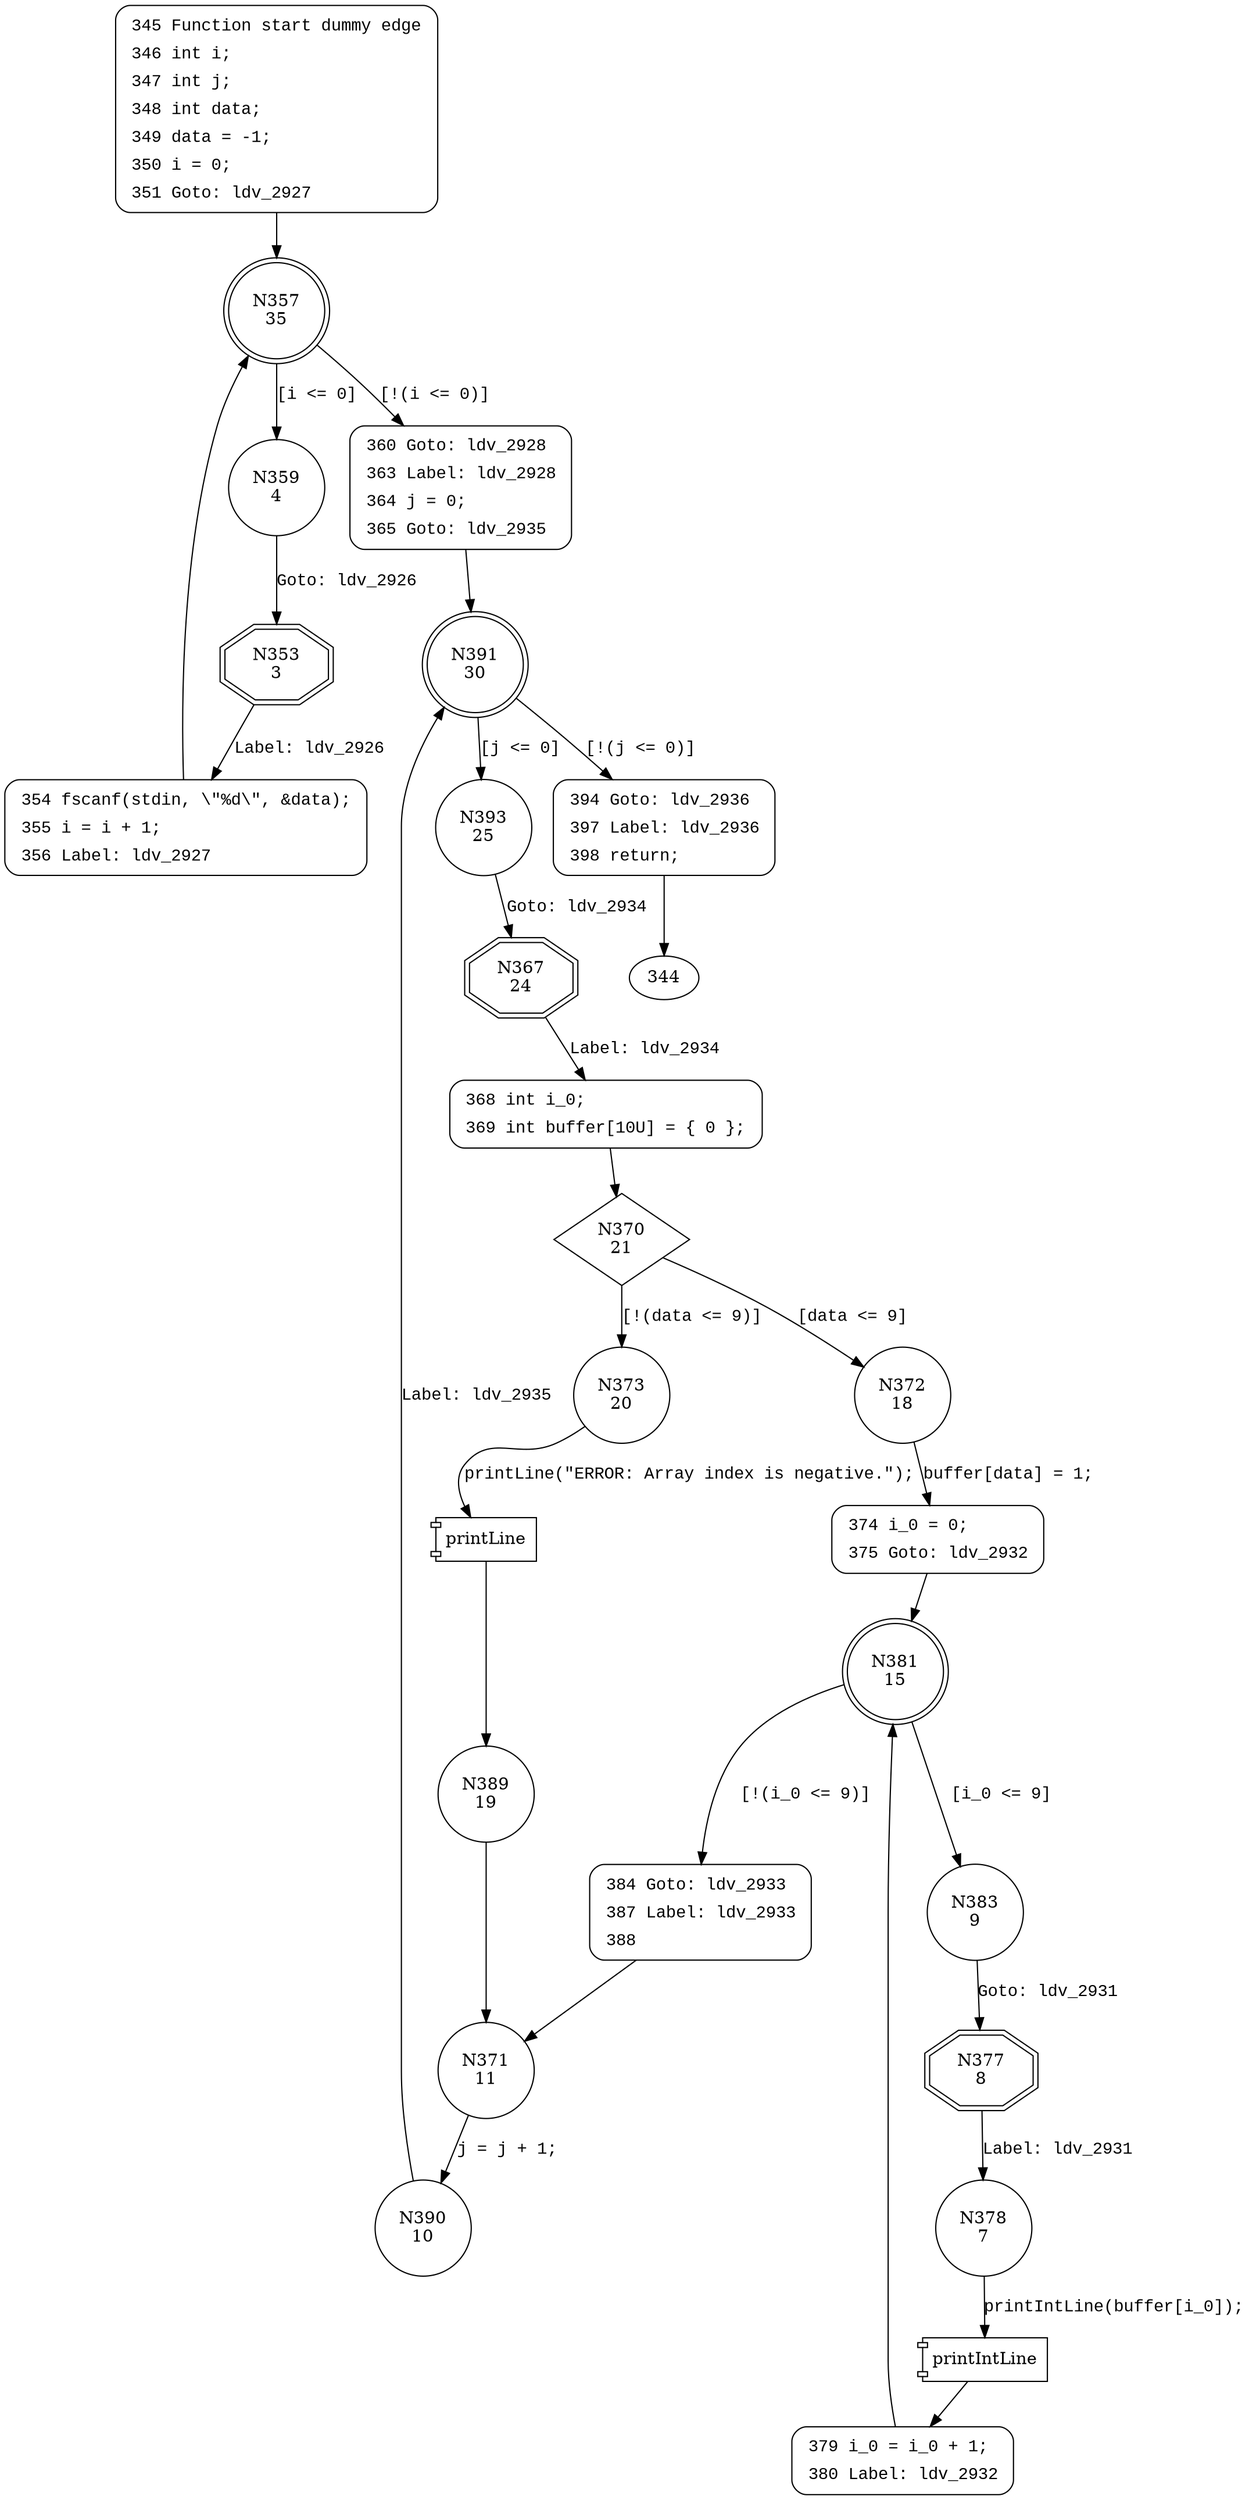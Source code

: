 digraph CWE124_Buffer_Underwrite__CWE839_fscanf_17_bad {
357 [shape="doublecircle" label="N357\n35"]
359 [shape="circle" label="N359\n4"]
360 [shape="circle" label="N360\n34"]
391 [shape="doublecircle" label="N391\n30"]
393 [shape="circle" label="N393\n25"]
394 [shape="circle" label="N394\n29"]
367 [shape="doubleoctagon" label="N367\n24"]
368 [shape="circle" label="N368\n23"]
370 [shape="diamond" label="N370\n21"]
372 [shape="circle" label="N372\n18"]
373 [shape="circle" label="N373\n20"]
389 [shape="circle" label="N389\n19"]
371 [shape="circle" label="N371\n11"]
390 [shape="circle" label="N390\n10"]
374 [shape="circle" label="N374\n17"]
381 [shape="doublecircle" label="N381\n15"]
383 [shape="circle" label="N383\n9"]
384 [shape="circle" label="N384\n14"]
377 [shape="doubleoctagon" label="N377\n8"]
378 [shape="circle" label="N378\n7"]
379 [shape="circle" label="N379\n6"]
353 [shape="doubleoctagon" label="N353\n3"]
354 [shape="circle" label="N354\n2"]
345 [style="filled,bold" penwidth="1" fillcolor="white" fontname="Courier New" shape="Mrecord" label=<<table border="0" cellborder="0" cellpadding="3" bgcolor="white"><tr><td align="right">345</td><td align="left">Function start dummy edge</td></tr><tr><td align="right">346</td><td align="left">int i;</td></tr><tr><td align="right">347</td><td align="left">int j;</td></tr><tr><td align="right">348</td><td align="left">int data;</td></tr><tr><td align="right">349</td><td align="left">data = -1;</td></tr><tr><td align="right">350</td><td align="left">i = 0;</td></tr><tr><td align="right">351</td><td align="left">Goto: ldv_2927</td></tr></table>>]
345 -> 357[label=""]
360 [style="filled,bold" penwidth="1" fillcolor="white" fontname="Courier New" shape="Mrecord" label=<<table border="0" cellborder="0" cellpadding="3" bgcolor="white"><tr><td align="right">360</td><td align="left">Goto: ldv_2928</td></tr><tr><td align="right">363</td><td align="left">Label: ldv_2928</td></tr><tr><td align="right">364</td><td align="left">j = 0;</td></tr><tr><td align="right">365</td><td align="left">Goto: ldv_2935</td></tr></table>>]
360 -> 391[label=""]
394 [style="filled,bold" penwidth="1" fillcolor="white" fontname="Courier New" shape="Mrecord" label=<<table border="0" cellborder="0" cellpadding="3" bgcolor="white"><tr><td align="right">394</td><td align="left">Goto: ldv_2936</td></tr><tr><td align="right">397</td><td align="left">Label: ldv_2936</td></tr><tr><td align="right">398</td><td align="left">return;</td></tr></table>>]
394 -> 344[label=""]
368 [style="filled,bold" penwidth="1" fillcolor="white" fontname="Courier New" shape="Mrecord" label=<<table border="0" cellborder="0" cellpadding="3" bgcolor="white"><tr><td align="right">368</td><td align="left">int i_0;</td></tr><tr><td align="right">369</td><td align="left">int buffer[10U] = &#123; 0 &#125;;</td></tr></table>>]
368 -> 370[label=""]
374 [style="filled,bold" penwidth="1" fillcolor="white" fontname="Courier New" shape="Mrecord" label=<<table border="0" cellborder="0" cellpadding="3" bgcolor="white"><tr><td align="right">374</td><td align="left">i_0 = 0;</td></tr><tr><td align="right">375</td><td align="left">Goto: ldv_2932</td></tr></table>>]
374 -> 381[label=""]
384 [style="filled,bold" penwidth="1" fillcolor="white" fontname="Courier New" shape="Mrecord" label=<<table border="0" cellborder="0" cellpadding="3" bgcolor="white"><tr><td align="right">384</td><td align="left">Goto: ldv_2933</td></tr><tr><td align="right">387</td><td align="left">Label: ldv_2933</td></tr><tr><td align="right">388</td><td align="left"></td></tr></table>>]
384 -> 371[label=""]
379 [style="filled,bold" penwidth="1" fillcolor="white" fontname="Courier New" shape="Mrecord" label=<<table border="0" cellborder="0" cellpadding="3" bgcolor="white"><tr><td align="right">379</td><td align="left">i_0 = i_0 + 1;</td></tr><tr><td align="right">380</td><td align="left">Label: ldv_2932</td></tr></table>>]
379 -> 381[label=""]
354 [style="filled,bold" penwidth="1" fillcolor="white" fontname="Courier New" shape="Mrecord" label=<<table border="0" cellborder="0" cellpadding="3" bgcolor="white"><tr><td align="right">354</td><td align="left">fscanf(stdin, \&quot;%d\&quot;, &amp;data);</td></tr><tr><td align="right">355</td><td align="left">i = i + 1;</td></tr><tr><td align="right">356</td><td align="left">Label: ldv_2927</td></tr></table>>]
354 -> 357[label=""]
357 -> 359 [label="[i <= 0]" fontname="Courier New"]
357 -> 360 [label="[!(i <= 0)]" fontname="Courier New"]
391 -> 393 [label="[j <= 0]" fontname="Courier New"]
391 -> 394 [label="[!(j <= 0)]" fontname="Courier New"]
393 -> 367 [label="Goto: ldv_2934" fontname="Courier New"]
367 -> 368 [label="Label: ldv_2934" fontname="Courier New"]
370 -> 372 [label="[data <= 9]" fontname="Courier New"]
370 -> 373 [label="[!(data <= 9)]" fontname="Courier New"]
100001 [shape="component" label="printLine"]
373 -> 100001 [label="printLine(\"ERROR: Array index is negative.\");" fontname="Courier New"]
100001 -> 389 [label="" fontname="Courier New"]
371 -> 390 [label="j = j + 1;" fontname="Courier New"]
372 -> 374 [label="buffer[data] = 1;" fontname="Courier New"]
381 -> 383 [label="[i_0 <= 9]" fontname="Courier New"]
381 -> 384 [label="[!(i_0 <= 9)]" fontname="Courier New"]
383 -> 377 [label="Goto: ldv_2931" fontname="Courier New"]
377 -> 378 [label="Label: ldv_2931" fontname="Courier New"]
100002 [shape="component" label="printIntLine"]
378 -> 100002 [label="printIntLine(buffer[i_0]);" fontname="Courier New"]
100002 -> 379 [label="" fontname="Courier New"]
359 -> 353 [label="Goto: ldv_2926" fontname="Courier New"]
353 -> 354 [label="Label: ldv_2926" fontname="Courier New"]
389 -> 371 [label="" fontname="Courier New"]
390 -> 391 [label="Label: ldv_2935" fontname="Courier New"]
}